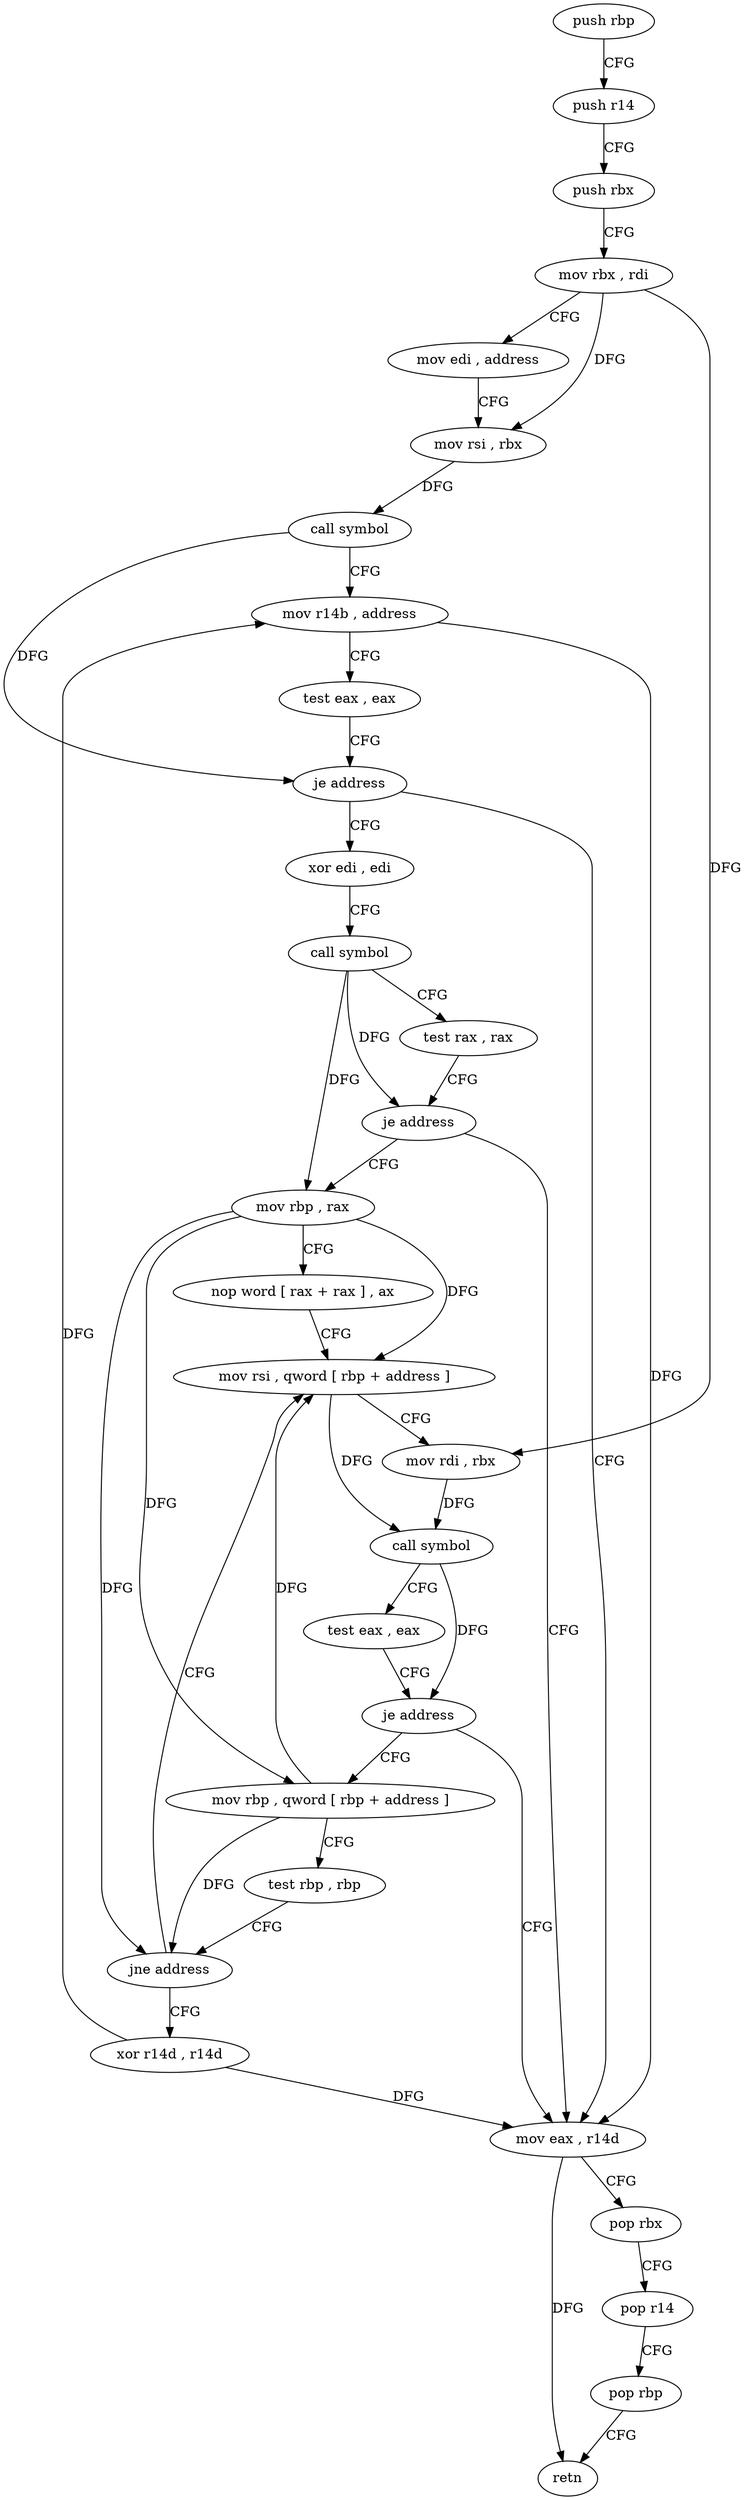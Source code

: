 digraph "func" {
"4237408" [label = "push rbp" ]
"4237409" [label = "push r14" ]
"4237411" [label = "push rbx" ]
"4237412" [label = "mov rbx , rdi" ]
"4237415" [label = "mov edi , address" ]
"4237420" [label = "mov rsi , rbx" ]
"4237423" [label = "call symbol" ]
"4237428" [label = "mov r14b , address" ]
"4237431" [label = "test eax , eax" ]
"4237433" [label = "je address" ]
"4237484" [label = "mov eax , r14d" ]
"4237435" [label = "xor edi , edi" ]
"4237487" [label = "pop rbx" ]
"4237488" [label = "pop r14" ]
"4237490" [label = "pop rbp" ]
"4237491" [label = "retn" ]
"4237437" [label = "call symbol" ]
"4237442" [label = "test rax , rax" ]
"4237445" [label = "je address" ]
"4237447" [label = "mov rbp , rax" ]
"4237450" [label = "nop word [ rax + rax ] , ax" ]
"4237456" [label = "mov rsi , qword [ rbp + address ]" ]
"4237472" [label = "mov rbp , qword [ rbp + address ]" ]
"4237476" [label = "test rbp , rbp" ]
"4237479" [label = "jne address" ]
"4237481" [label = "xor r14d , r14d" ]
"4237460" [label = "mov rdi , rbx" ]
"4237463" [label = "call symbol" ]
"4237468" [label = "test eax , eax" ]
"4237470" [label = "je address" ]
"4237408" -> "4237409" [ label = "CFG" ]
"4237409" -> "4237411" [ label = "CFG" ]
"4237411" -> "4237412" [ label = "CFG" ]
"4237412" -> "4237415" [ label = "CFG" ]
"4237412" -> "4237420" [ label = "DFG" ]
"4237412" -> "4237460" [ label = "DFG" ]
"4237415" -> "4237420" [ label = "CFG" ]
"4237420" -> "4237423" [ label = "DFG" ]
"4237423" -> "4237428" [ label = "CFG" ]
"4237423" -> "4237433" [ label = "DFG" ]
"4237428" -> "4237431" [ label = "CFG" ]
"4237428" -> "4237484" [ label = "DFG" ]
"4237431" -> "4237433" [ label = "CFG" ]
"4237433" -> "4237484" [ label = "CFG" ]
"4237433" -> "4237435" [ label = "CFG" ]
"4237484" -> "4237487" [ label = "CFG" ]
"4237484" -> "4237491" [ label = "DFG" ]
"4237435" -> "4237437" [ label = "CFG" ]
"4237487" -> "4237488" [ label = "CFG" ]
"4237488" -> "4237490" [ label = "CFG" ]
"4237490" -> "4237491" [ label = "CFG" ]
"4237437" -> "4237442" [ label = "CFG" ]
"4237437" -> "4237445" [ label = "DFG" ]
"4237437" -> "4237447" [ label = "DFG" ]
"4237442" -> "4237445" [ label = "CFG" ]
"4237445" -> "4237484" [ label = "CFG" ]
"4237445" -> "4237447" [ label = "CFG" ]
"4237447" -> "4237450" [ label = "CFG" ]
"4237447" -> "4237456" [ label = "DFG" ]
"4237447" -> "4237472" [ label = "DFG" ]
"4237447" -> "4237479" [ label = "DFG" ]
"4237450" -> "4237456" [ label = "CFG" ]
"4237456" -> "4237460" [ label = "CFG" ]
"4237456" -> "4237463" [ label = "DFG" ]
"4237472" -> "4237476" [ label = "CFG" ]
"4237472" -> "4237456" [ label = "DFG" ]
"4237472" -> "4237479" [ label = "DFG" ]
"4237476" -> "4237479" [ label = "CFG" ]
"4237479" -> "4237456" [ label = "CFG" ]
"4237479" -> "4237481" [ label = "CFG" ]
"4237481" -> "4237484" [ label = "DFG" ]
"4237481" -> "4237428" [ label = "DFG" ]
"4237460" -> "4237463" [ label = "DFG" ]
"4237463" -> "4237468" [ label = "CFG" ]
"4237463" -> "4237470" [ label = "DFG" ]
"4237468" -> "4237470" [ label = "CFG" ]
"4237470" -> "4237484" [ label = "CFG" ]
"4237470" -> "4237472" [ label = "CFG" ]
}
